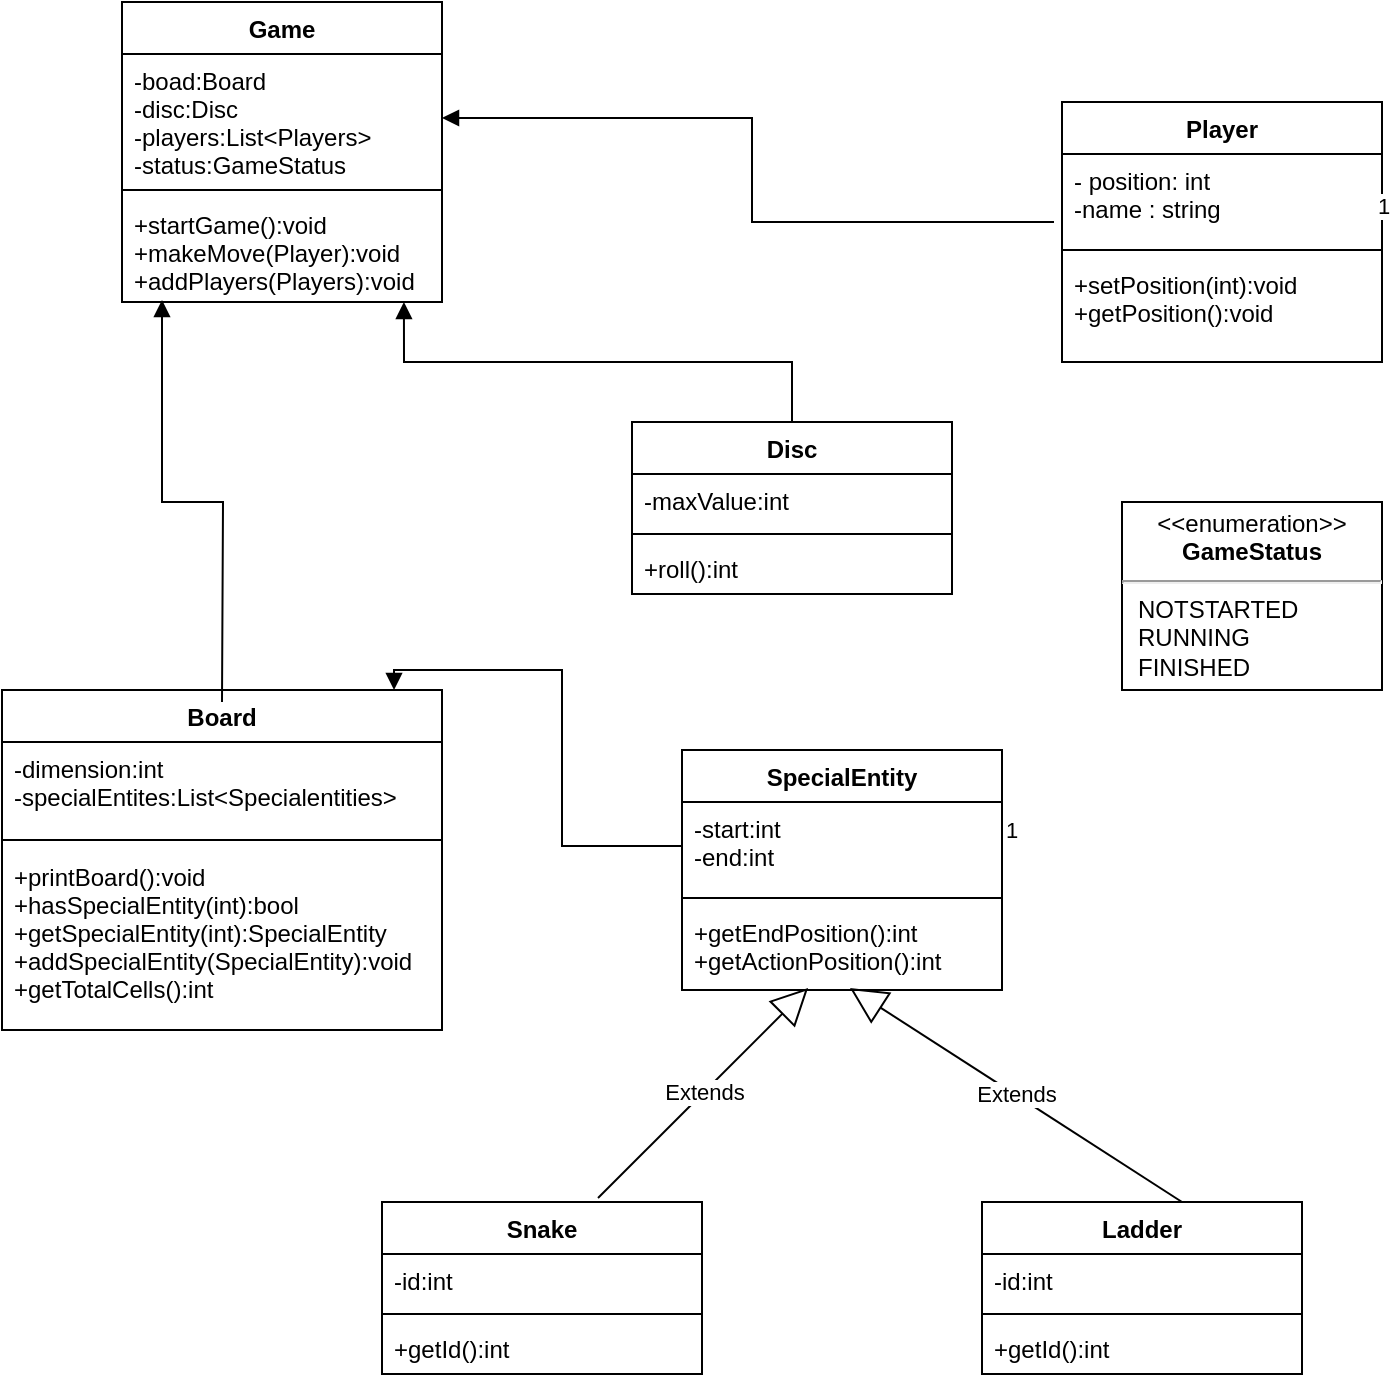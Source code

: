 <mxfile version="20.0.4" type="github">
  <diagram id="MPORiv8atyR2-xZZkTNI" name="Page-1">
    <mxGraphModel dx="805" dy="558" grid="1" gridSize="10" guides="1" tooltips="1" connect="1" arrows="1" fold="1" page="1" pageScale="1" pageWidth="850" pageHeight="1100" math="0" shadow="0">
      <root>
        <mxCell id="0" />
        <mxCell id="1" parent="0" />
        <mxCell id="hb_hwYAlQoLKjE-wTPd8-1" value="Player" style="swimlane;fontStyle=1;align=center;verticalAlign=top;childLayout=stackLayout;horizontal=1;startSize=26;horizontalStack=0;resizeParent=1;resizeParentMax=0;resizeLast=0;collapsible=1;marginBottom=0;" vertex="1" parent="1">
          <mxGeometry x="640" y="60" width="160" height="130" as="geometry" />
        </mxCell>
        <mxCell id="hb_hwYAlQoLKjE-wTPd8-2" value="- position: int&#xa;-name : string" style="text;strokeColor=none;fillColor=none;align=left;verticalAlign=top;spacingLeft=4;spacingRight=4;overflow=hidden;rotatable=0;points=[[0,0.5],[1,0.5]];portConstraint=eastwest;" vertex="1" parent="hb_hwYAlQoLKjE-wTPd8-1">
          <mxGeometry y="26" width="160" height="44" as="geometry" />
        </mxCell>
        <mxCell id="hb_hwYAlQoLKjE-wTPd8-3" value="" style="line;strokeWidth=1;fillColor=none;align=left;verticalAlign=middle;spacingTop=-1;spacingLeft=3;spacingRight=3;rotatable=0;labelPosition=right;points=[];portConstraint=eastwest;" vertex="1" parent="hb_hwYAlQoLKjE-wTPd8-1">
          <mxGeometry y="70" width="160" height="8" as="geometry" />
        </mxCell>
        <mxCell id="hb_hwYAlQoLKjE-wTPd8-4" value="+setPosition(int):void&#xa;+getPosition():void" style="text;strokeColor=none;fillColor=none;align=left;verticalAlign=top;spacingLeft=4;spacingRight=4;overflow=hidden;rotatable=0;points=[[0,0.5],[1,0.5]];portConstraint=eastwest;" vertex="1" parent="hb_hwYAlQoLKjE-wTPd8-1">
          <mxGeometry y="78" width="160" height="52" as="geometry" />
        </mxCell>
        <mxCell id="hb_hwYAlQoLKjE-wTPd8-5" value="Disc" style="swimlane;fontStyle=1;align=center;verticalAlign=top;childLayout=stackLayout;horizontal=1;startSize=26;horizontalStack=0;resizeParent=1;resizeParentMax=0;resizeLast=0;collapsible=1;marginBottom=0;" vertex="1" parent="1">
          <mxGeometry x="425" y="220" width="160" height="86" as="geometry" />
        </mxCell>
        <mxCell id="hb_hwYAlQoLKjE-wTPd8-6" value="-maxValue:int" style="text;strokeColor=none;fillColor=none;align=left;verticalAlign=top;spacingLeft=4;spacingRight=4;overflow=hidden;rotatable=0;points=[[0,0.5],[1,0.5]];portConstraint=eastwest;" vertex="1" parent="hb_hwYAlQoLKjE-wTPd8-5">
          <mxGeometry y="26" width="160" height="26" as="geometry" />
        </mxCell>
        <mxCell id="hb_hwYAlQoLKjE-wTPd8-7" value="" style="line;strokeWidth=1;fillColor=none;align=left;verticalAlign=middle;spacingTop=-1;spacingLeft=3;spacingRight=3;rotatable=0;labelPosition=right;points=[];portConstraint=eastwest;" vertex="1" parent="hb_hwYAlQoLKjE-wTPd8-5">
          <mxGeometry y="52" width="160" height="8" as="geometry" />
        </mxCell>
        <mxCell id="hb_hwYAlQoLKjE-wTPd8-8" value="+roll():int" style="text;strokeColor=none;fillColor=none;align=left;verticalAlign=top;spacingLeft=4;spacingRight=4;overflow=hidden;rotatable=0;points=[[0,0.5],[1,0.5]];portConstraint=eastwest;" vertex="1" parent="hb_hwYAlQoLKjE-wTPd8-5">
          <mxGeometry y="60" width="160" height="26" as="geometry" />
        </mxCell>
        <mxCell id="hb_hwYAlQoLKjE-wTPd8-9" value="&lt;p style=&quot;margin:0px;margin-top:4px;text-align:center;&quot;&gt;&amp;lt;&amp;lt;enumeration&amp;gt;&amp;gt;&lt;br&gt;&lt;b&gt;GameStatus&lt;/b&gt;&lt;/p&gt;&lt;hr&gt;&lt;p style=&quot;margin:0px;margin-left:8px;text-align:left;&quot;&gt;NOTSTARTED&lt;/p&gt;&lt;p style=&quot;margin:0px;margin-left:8px;text-align:left;&quot;&gt;RUNNING&lt;/p&gt;&lt;p style=&quot;margin:0px;margin-left:8px;text-align:left;&quot;&gt;FINISHED&lt;/p&gt;" style="shape=rect;html=1;overflow=fill;whiteSpace=wrap;" vertex="1" parent="1">
          <mxGeometry x="670" y="260" width="130" height="94" as="geometry" />
        </mxCell>
        <mxCell id="hb_hwYAlQoLKjE-wTPd8-10" value="Game" style="swimlane;fontStyle=1;align=center;verticalAlign=top;childLayout=stackLayout;horizontal=1;startSize=26;horizontalStack=0;resizeParent=1;resizeParentMax=0;resizeLast=0;collapsible=1;marginBottom=0;" vertex="1" parent="1">
          <mxGeometry x="170" y="10" width="160" height="150" as="geometry" />
        </mxCell>
        <mxCell id="hb_hwYAlQoLKjE-wTPd8-11" value="-boad:Board&#xa;-disc:Disc&#xa;-players:List&lt;Players&gt;&#xa;-status:GameStatus" style="text;strokeColor=none;fillColor=none;align=left;verticalAlign=top;spacingLeft=4;spacingRight=4;overflow=hidden;rotatable=0;points=[[0,0.5],[1,0.5]];portConstraint=eastwest;" vertex="1" parent="hb_hwYAlQoLKjE-wTPd8-10">
          <mxGeometry y="26" width="160" height="64" as="geometry" />
        </mxCell>
        <mxCell id="hb_hwYAlQoLKjE-wTPd8-12" value="" style="line;strokeWidth=1;fillColor=none;align=left;verticalAlign=middle;spacingTop=-1;spacingLeft=3;spacingRight=3;rotatable=0;labelPosition=right;points=[];portConstraint=eastwest;" vertex="1" parent="hb_hwYAlQoLKjE-wTPd8-10">
          <mxGeometry y="90" width="160" height="8" as="geometry" />
        </mxCell>
        <mxCell id="hb_hwYAlQoLKjE-wTPd8-13" value="+startGame():void&#xa;+makeMove(Player):void&#xa;+addPlayers(Players):void" style="text;strokeColor=none;fillColor=none;align=left;verticalAlign=top;spacingLeft=4;spacingRight=4;overflow=hidden;rotatable=0;points=[[0,0.5],[1,0.5]];portConstraint=eastwest;" vertex="1" parent="hb_hwYAlQoLKjE-wTPd8-10">
          <mxGeometry y="98" width="160" height="52" as="geometry" />
        </mxCell>
        <mxCell id="hb_hwYAlQoLKjE-wTPd8-14" value="Board" style="swimlane;fontStyle=1;align=center;verticalAlign=top;childLayout=stackLayout;horizontal=1;startSize=26;horizontalStack=0;resizeParent=1;resizeParentMax=0;resizeLast=0;collapsible=1;marginBottom=0;" vertex="1" parent="1">
          <mxGeometry x="110" y="354" width="220" height="170" as="geometry" />
        </mxCell>
        <mxCell id="hb_hwYAlQoLKjE-wTPd8-15" value="-dimension:int&#xa;-specialEntites:List&lt;Specialentities&gt;&#xa;&#xa;" style="text;strokeColor=none;fillColor=none;align=left;verticalAlign=top;spacingLeft=4;spacingRight=4;overflow=hidden;rotatable=0;points=[[0,0.5],[1,0.5]];portConstraint=eastwest;" vertex="1" parent="hb_hwYAlQoLKjE-wTPd8-14">
          <mxGeometry y="26" width="220" height="44" as="geometry" />
        </mxCell>
        <mxCell id="hb_hwYAlQoLKjE-wTPd8-16" value="" style="line;strokeWidth=1;fillColor=none;align=left;verticalAlign=middle;spacingTop=-1;spacingLeft=3;spacingRight=3;rotatable=0;labelPosition=right;points=[];portConstraint=eastwest;" vertex="1" parent="hb_hwYAlQoLKjE-wTPd8-14">
          <mxGeometry y="70" width="220" height="10" as="geometry" />
        </mxCell>
        <mxCell id="hb_hwYAlQoLKjE-wTPd8-17" value="+printBoard():void&#xa;+hasSpecialEntity(int):bool&#xa;+getSpecialEntity(int):SpecialEntity&#xa;+addSpecialEntity(SpecialEntity):void&#xa;+getTotalCells():int" style="text;strokeColor=none;fillColor=none;align=left;verticalAlign=top;spacingLeft=4;spacingRight=4;overflow=hidden;rotatable=0;points=[[0,0.5],[1,0.5]];portConstraint=eastwest;" vertex="1" parent="hb_hwYAlQoLKjE-wTPd8-14">
          <mxGeometry y="80" width="220" height="90" as="geometry" />
        </mxCell>
        <mxCell id="hb_hwYAlQoLKjE-wTPd8-18" value="SpecialEntity" style="swimlane;fontStyle=1;align=center;verticalAlign=top;childLayout=stackLayout;horizontal=1;startSize=26;horizontalStack=0;resizeParent=1;resizeParentMax=0;resizeLast=0;collapsible=1;marginBottom=0;" vertex="1" parent="1">
          <mxGeometry x="450" y="384" width="160" height="120" as="geometry" />
        </mxCell>
        <mxCell id="hb_hwYAlQoLKjE-wTPd8-19" value="-start:int&#xa;-end:int&#xa;" style="text;strokeColor=none;fillColor=none;align=left;verticalAlign=top;spacingLeft=4;spacingRight=4;overflow=hidden;rotatable=0;points=[[0,0.5],[1,0.5]];portConstraint=eastwest;" vertex="1" parent="hb_hwYAlQoLKjE-wTPd8-18">
          <mxGeometry y="26" width="160" height="44" as="geometry" />
        </mxCell>
        <mxCell id="hb_hwYAlQoLKjE-wTPd8-20" value="" style="line;strokeWidth=1;fillColor=none;align=left;verticalAlign=middle;spacingTop=-1;spacingLeft=3;spacingRight=3;rotatable=0;labelPosition=right;points=[];portConstraint=eastwest;" vertex="1" parent="hb_hwYAlQoLKjE-wTPd8-18">
          <mxGeometry y="70" width="160" height="8" as="geometry" />
        </mxCell>
        <mxCell id="hb_hwYAlQoLKjE-wTPd8-21" value="+getEndPosition():int&#xa;+getActionPosition():int" style="text;strokeColor=none;fillColor=none;align=left;verticalAlign=top;spacingLeft=4;spacingRight=4;overflow=hidden;rotatable=0;points=[[0,0.5],[1,0.5]];portConstraint=eastwest;" vertex="1" parent="hb_hwYAlQoLKjE-wTPd8-18">
          <mxGeometry y="78" width="160" height="42" as="geometry" />
        </mxCell>
        <mxCell id="hb_hwYAlQoLKjE-wTPd8-22" value="Snake" style="swimlane;fontStyle=1;align=center;verticalAlign=top;childLayout=stackLayout;horizontal=1;startSize=26;horizontalStack=0;resizeParent=1;resizeParentMax=0;resizeLast=0;collapsible=1;marginBottom=0;" vertex="1" parent="1">
          <mxGeometry x="300" y="610" width="160" height="86" as="geometry" />
        </mxCell>
        <mxCell id="hb_hwYAlQoLKjE-wTPd8-23" value="-id:int" style="text;strokeColor=none;fillColor=none;align=left;verticalAlign=top;spacingLeft=4;spacingRight=4;overflow=hidden;rotatable=0;points=[[0,0.5],[1,0.5]];portConstraint=eastwest;" vertex="1" parent="hb_hwYAlQoLKjE-wTPd8-22">
          <mxGeometry y="26" width="160" height="26" as="geometry" />
        </mxCell>
        <mxCell id="hb_hwYAlQoLKjE-wTPd8-24" value="" style="line;strokeWidth=1;fillColor=none;align=left;verticalAlign=middle;spacingTop=-1;spacingLeft=3;spacingRight=3;rotatable=0;labelPosition=right;points=[];portConstraint=eastwest;" vertex="1" parent="hb_hwYAlQoLKjE-wTPd8-22">
          <mxGeometry y="52" width="160" height="8" as="geometry" />
        </mxCell>
        <mxCell id="hb_hwYAlQoLKjE-wTPd8-25" value="+getId():int" style="text;strokeColor=none;fillColor=none;align=left;verticalAlign=top;spacingLeft=4;spacingRight=4;overflow=hidden;rotatable=0;points=[[0,0.5],[1,0.5]];portConstraint=eastwest;" vertex="1" parent="hb_hwYAlQoLKjE-wTPd8-22">
          <mxGeometry y="60" width="160" height="26" as="geometry" />
        </mxCell>
        <mxCell id="hb_hwYAlQoLKjE-wTPd8-26" value="Ladder" style="swimlane;fontStyle=1;align=center;verticalAlign=top;childLayout=stackLayout;horizontal=1;startSize=26;horizontalStack=0;resizeParent=1;resizeParentMax=0;resizeLast=0;collapsible=1;marginBottom=0;" vertex="1" parent="1">
          <mxGeometry x="600" y="610" width="160" height="86" as="geometry" />
        </mxCell>
        <mxCell id="hb_hwYAlQoLKjE-wTPd8-27" value="-id:int" style="text;strokeColor=none;fillColor=none;align=left;verticalAlign=top;spacingLeft=4;spacingRight=4;overflow=hidden;rotatable=0;points=[[0,0.5],[1,0.5]];portConstraint=eastwest;" vertex="1" parent="hb_hwYAlQoLKjE-wTPd8-26">
          <mxGeometry y="26" width="160" height="26" as="geometry" />
        </mxCell>
        <mxCell id="hb_hwYAlQoLKjE-wTPd8-28" value="" style="line;strokeWidth=1;fillColor=none;align=left;verticalAlign=middle;spacingTop=-1;spacingLeft=3;spacingRight=3;rotatable=0;labelPosition=right;points=[];portConstraint=eastwest;" vertex="1" parent="hb_hwYAlQoLKjE-wTPd8-26">
          <mxGeometry y="52" width="160" height="8" as="geometry" />
        </mxCell>
        <mxCell id="hb_hwYAlQoLKjE-wTPd8-29" value="+getId():int" style="text;strokeColor=none;fillColor=none;align=left;verticalAlign=top;spacingLeft=4;spacingRight=4;overflow=hidden;rotatable=0;points=[[0,0.5],[1,0.5]];portConstraint=eastwest;" vertex="1" parent="hb_hwYAlQoLKjE-wTPd8-26">
          <mxGeometry y="60" width="160" height="26" as="geometry" />
        </mxCell>
        <mxCell id="hb_hwYAlQoLKjE-wTPd8-33" value="Extends" style="endArrow=block;endSize=16;endFill=0;html=1;rounded=0;exitX=0.675;exitY=-0.023;exitDx=0;exitDy=0;exitPerimeter=0;entryX=0.394;entryY=0.976;entryDx=0;entryDy=0;entryPerimeter=0;" edge="1" parent="1" source="hb_hwYAlQoLKjE-wTPd8-22" target="hb_hwYAlQoLKjE-wTPd8-21">
          <mxGeometry width="160" relative="1" as="geometry">
            <mxPoint x="400" y="570" as="sourcePoint" />
            <mxPoint x="560" y="570" as="targetPoint" />
          </mxGeometry>
        </mxCell>
        <mxCell id="hb_hwYAlQoLKjE-wTPd8-37" value="Extends" style="endArrow=block;endSize=16;endFill=0;html=1;rounded=0;exitX=0.625;exitY=0;exitDx=0;exitDy=0;exitPerimeter=0;entryX=0.525;entryY=0.976;entryDx=0;entryDy=0;entryPerimeter=0;" edge="1" parent="1" source="hb_hwYAlQoLKjE-wTPd8-26" target="hb_hwYAlQoLKjE-wTPd8-21">
          <mxGeometry width="160" relative="1" as="geometry">
            <mxPoint x="418" y="618.022" as="sourcePoint" />
            <mxPoint x="535.04" y="516.982" as="targetPoint" />
          </mxGeometry>
        </mxCell>
        <mxCell id="hb_hwYAlQoLKjE-wTPd8-38" value="" style="endArrow=block;endFill=1;html=1;edgeStyle=orthogonalEdgeStyle;align=left;verticalAlign=top;rounded=0;entryX=1;entryY=0.5;entryDx=0;entryDy=0;exitX=-0.025;exitY=0.773;exitDx=0;exitDy=0;exitPerimeter=0;" edge="1" parent="1" source="hb_hwYAlQoLKjE-wTPd8-2" target="hb_hwYAlQoLKjE-wTPd8-11">
          <mxGeometry x="-1" relative="1" as="geometry">
            <mxPoint x="360" y="130" as="sourcePoint" />
            <mxPoint x="520" y="130" as="targetPoint" />
          </mxGeometry>
        </mxCell>
        <mxCell id="hb_hwYAlQoLKjE-wTPd8-39" value="1" style="edgeLabel;resizable=0;html=1;align=left;verticalAlign=bottom;" connectable="0" vertex="1" parent="hb_hwYAlQoLKjE-wTPd8-38">
          <mxGeometry x="-1" relative="1" as="geometry">
            <mxPoint x="160" as="offset" />
          </mxGeometry>
        </mxCell>
        <mxCell id="hb_hwYAlQoLKjE-wTPd8-40" value="" style="endArrow=block;endFill=1;html=1;edgeStyle=orthogonalEdgeStyle;align=left;verticalAlign=top;rounded=0;exitX=0.5;exitY=0;exitDx=0;exitDy=0;entryX=0.881;entryY=1;entryDx=0;entryDy=0;entryPerimeter=0;" edge="1" parent="1" source="hb_hwYAlQoLKjE-wTPd8-5" target="hb_hwYAlQoLKjE-wTPd8-13">
          <mxGeometry x="-1" relative="1" as="geometry">
            <mxPoint x="646" y="130.012" as="sourcePoint" />
            <mxPoint x="310" y="170" as="targetPoint" />
          </mxGeometry>
        </mxCell>
        <mxCell id="hb_hwYAlQoLKjE-wTPd8-42" value="" style="endArrow=block;endFill=1;html=1;edgeStyle=orthogonalEdgeStyle;align=left;verticalAlign=top;rounded=0;entryX=0.125;entryY=0.981;entryDx=0;entryDy=0;entryPerimeter=0;" edge="1" parent="1" target="hb_hwYAlQoLKjE-wTPd8-13">
          <mxGeometry x="-1" relative="1" as="geometry">
            <mxPoint x="220" y="360" as="sourcePoint" />
            <mxPoint x="190" y="170" as="targetPoint" />
          </mxGeometry>
        </mxCell>
        <mxCell id="hb_hwYAlQoLKjE-wTPd8-44" value="" style="endArrow=block;endFill=1;html=1;edgeStyle=orthogonalEdgeStyle;align=left;verticalAlign=top;rounded=0;entryX=0.891;entryY=0;entryDx=0;entryDy=0;entryPerimeter=0;exitX=0;exitY=0.5;exitDx=0;exitDy=0;" edge="1" parent="1" source="hb_hwYAlQoLKjE-wTPd8-19" target="hb_hwYAlQoLKjE-wTPd8-14">
          <mxGeometry x="-1" relative="1" as="geometry">
            <mxPoint x="410" y="310" as="sourcePoint" />
            <mxPoint x="200" y="180" as="targetPoint" />
          </mxGeometry>
        </mxCell>
        <mxCell id="hb_hwYAlQoLKjE-wTPd8-45" value="1" style="edgeLabel;resizable=0;html=1;align=left;verticalAlign=bottom;" connectable="0" vertex="1" parent="hb_hwYAlQoLKjE-wTPd8-44">
          <mxGeometry x="-1" relative="1" as="geometry">
            <mxPoint x="160" as="offset" />
          </mxGeometry>
        </mxCell>
      </root>
    </mxGraphModel>
  </diagram>
</mxfile>

